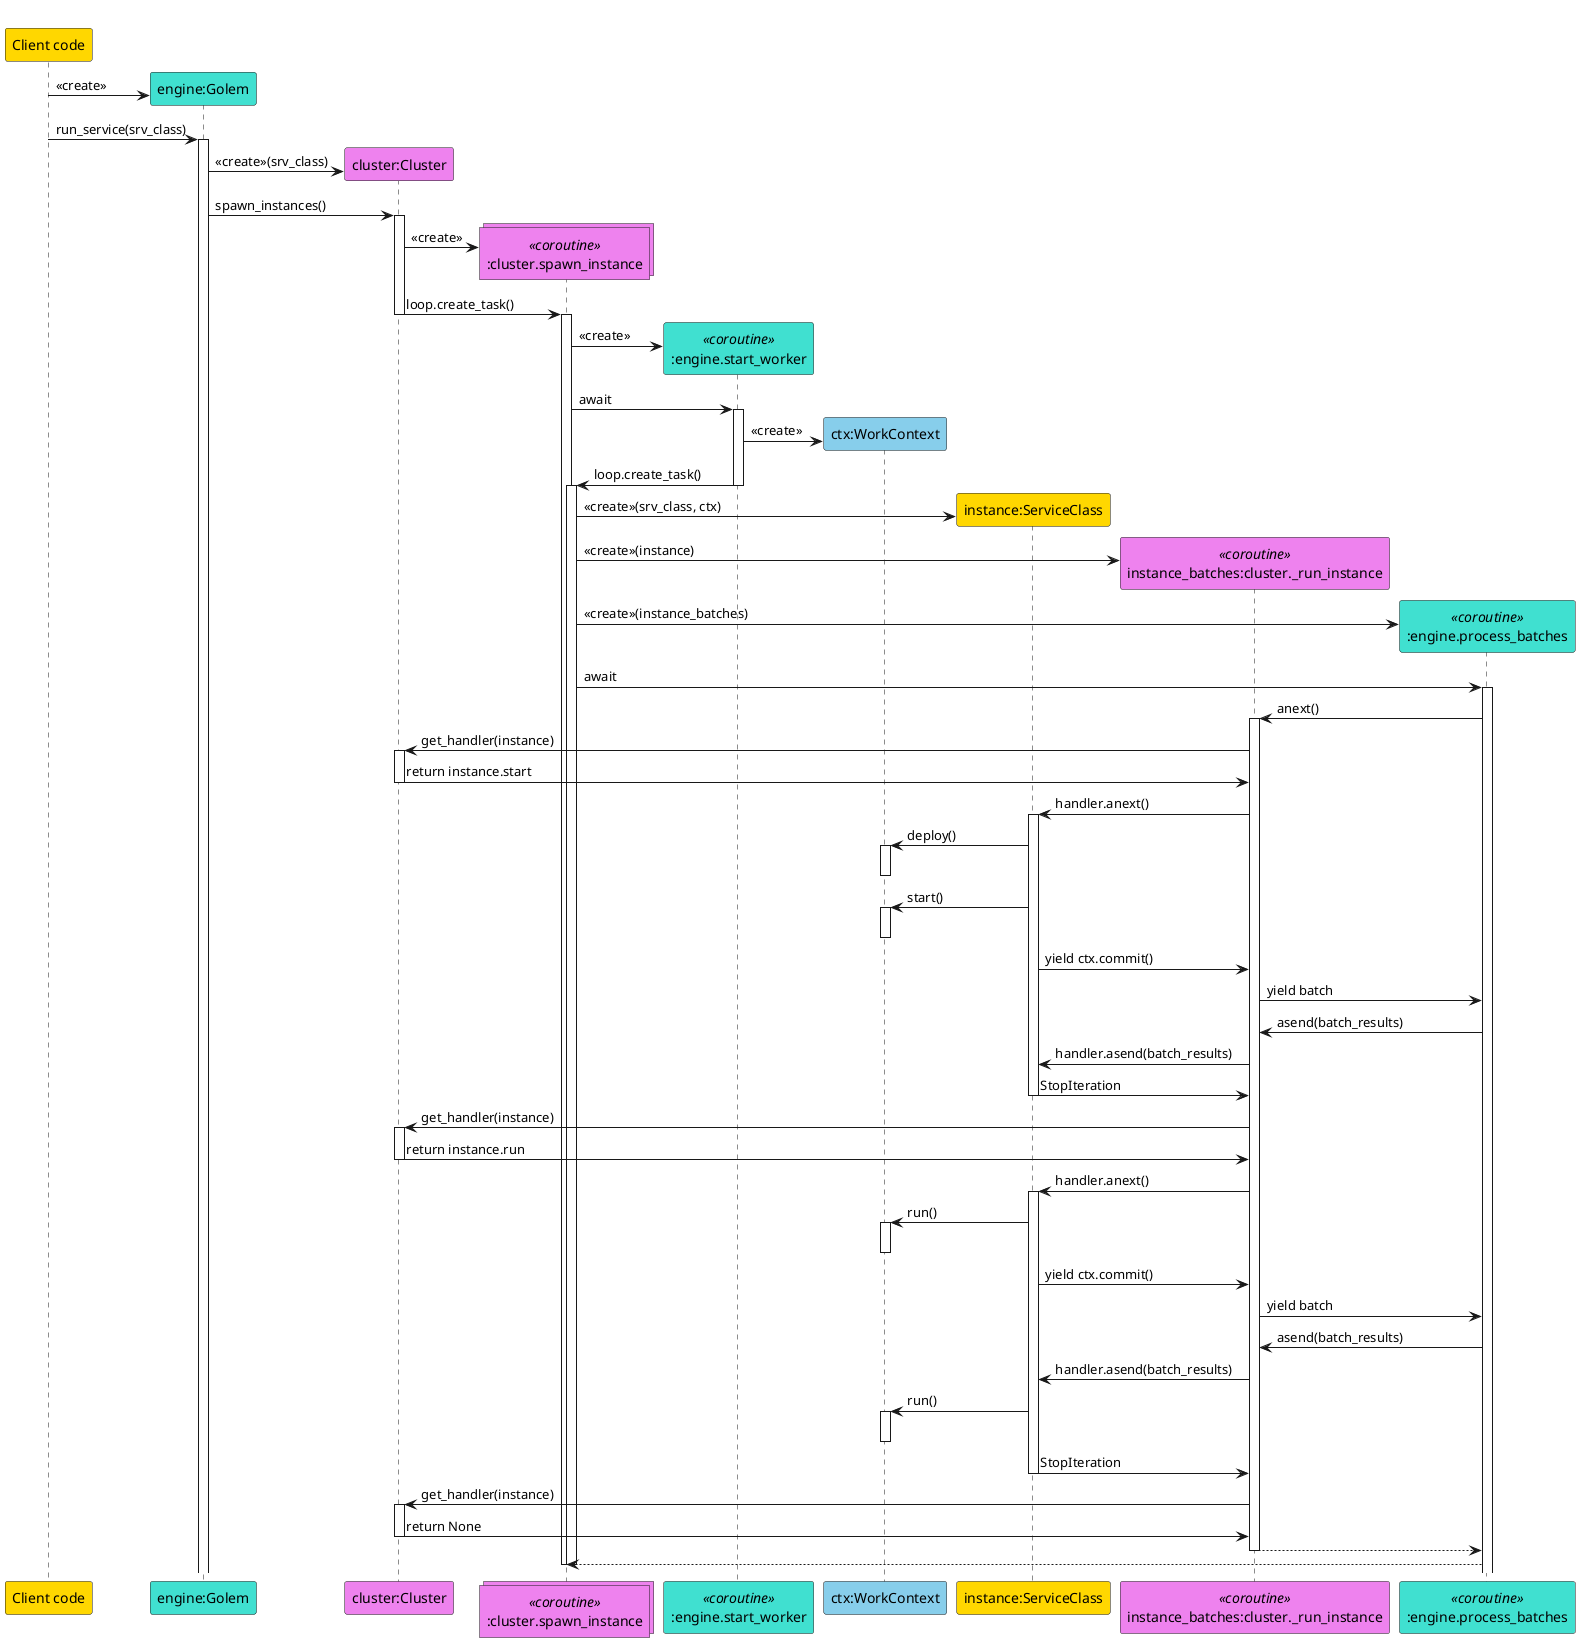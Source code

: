 @startuml
participant "Client code" #Gold
participant "engine:Golem" as engine #Turquoise
participant "cluster:Cluster" as cluster #Violet
collections ":cluster.spawn_instance" as spawn_instance <<coroutine>> #Violet
participant ":engine.start_worker" as start_worker <<coroutine>> #Turquoise
participant "ctx:WorkContext" as ctx #SkyBlue
participant "instance:ServiceClass" as instance #Gold
participant "instance_batches:cluster._run_instance" as instance_batches <<coroutine>> #Violet
participant ":engine.process_batches" as process_batches <<coroutine>> #Turquoise

create engine
"Client code" -> engine : <<create>>
"Client code" -> engine : run_service(srv_class)

activate engine
create cluster
engine -> cluster : <<create>>(srv_class)
engine -> cluster : spawn_instances()

activate cluster
create spawn_instance
cluster -> spawn_instance : <<create>>
cluster -> spawn_instance : loop.create_task()
deactivate cluster

activate spawn_instance
create start_worker
spawn_instance -> start_worker : <<create>>
spawn_instance -> start_worker : await

activate start_worker

create ctx
start_worker -> ctx : <<create>>
start_worker -> spawn_instance : loop.create_task()
deactivate start_worker

activate spawn_instance

create instance
spawn_instance -> instance : <<create>>(srv_class, ctx)

create instance_batches
spawn_instance -> instance_batches : <<create>>(instance)

create process_batches
spawn_instance -> process_batches : <<create>>(instance_batches)
spawn_instance -> process_batches : await

activate process_batches
process_batches -> instance_batches : anext()
activate instance_batches

instance_batches -> cluster : get_handler(instance)
activate cluster
cluster -> instance_batches : return instance.start
deactivate cluster

instance_batches -> instance : handler.anext()

activate instance
instance -> ctx : deploy()
activate ctx
deactivate ctx
instance -> ctx : start()
activate ctx
deactivate ctx

instance -> instance_batches : yield ctx.commit()
instance_batches -> process_batches : yield batch

process_batches -> instance_batches : asend(batch_results)

instance_batches -> instance : handler.asend(batch_results)

instance -> instance_batches : StopIteration
deactivate instance

instance_batches -> cluster : get_handler(instance)
activate cluster
cluster -> instance_batches : return instance.run
deactivate cluster

instance_batches -> instance : handler.anext()

activate instance
instance -> ctx : run()
activate ctx
deactivate ctx

instance -> instance_batches : yield ctx.commit()
instance_batches -> process_batches : yield batch

process_batches -> instance_batches : asend(batch_results)

instance_batches -> instance : handler.asend(batch_results)

instance -> ctx : run()
activate ctx
deactivate ctx

instance -> instance_batches : StopIteration
deactivate instance

instance_batches -> cluster : get_handler(instance)
activate cluster
cluster -> instance_batches : return None
deactivate cluster

instance_batches --> process_batches
deactivate instance_batches

process_batches --> spawn_instance
deactivate spawn_instance
deactivate spawn_instance

@enduml


' TODO:
' legenda do kolorków
' konwencja nazywania obiektów
' nazwy funkcji wewnętrznych
' linki do kodu
' komentarze nt pominiętych elementów/kroków
' skrypt do tworzenia svg i wstawianie linków
' instrukcja jak wygenerować svg
' parser xml: https://docs.python.org/3/library/xml.etree.elementtree.html
